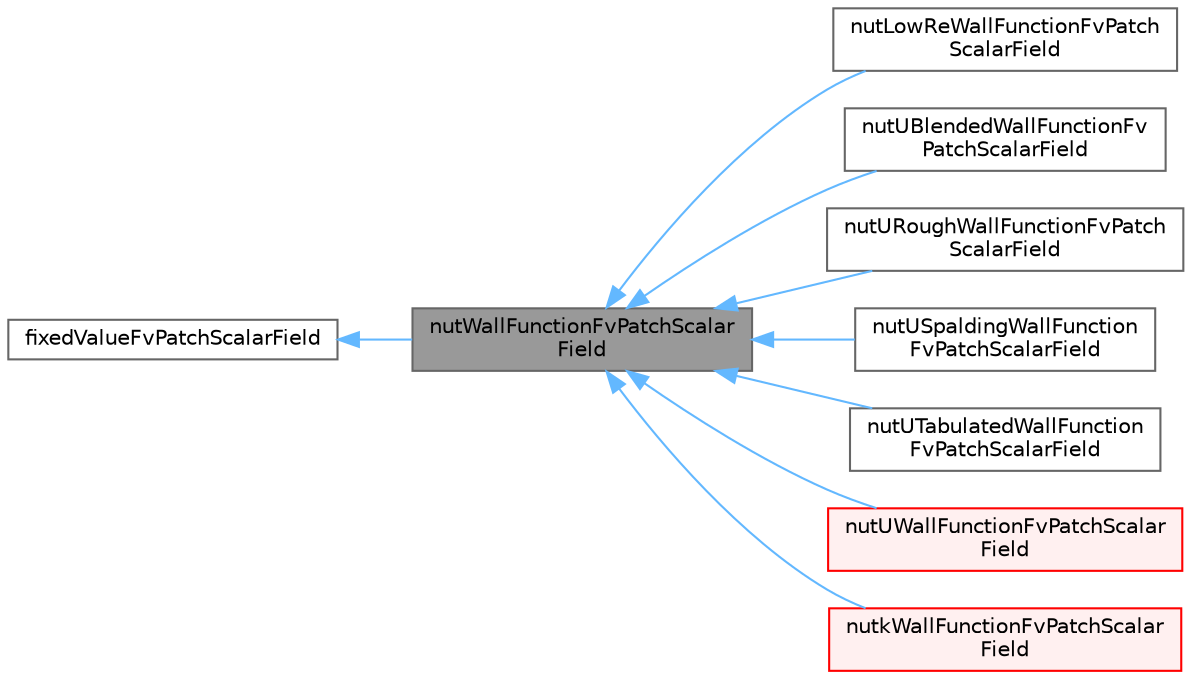 digraph "nutWallFunctionFvPatchScalarField"
{
 // LATEX_PDF_SIZE
  bgcolor="transparent";
  edge [fontname=Helvetica,fontsize=10,labelfontname=Helvetica,labelfontsize=10];
  node [fontname=Helvetica,fontsize=10,shape=box,height=0.2,width=0.4];
  rankdir="LR";
  Node1 [id="Node000001",label="nutWallFunctionFvPatchScalar\lField",height=0.2,width=0.4,color="gray40", fillcolor="grey60", style="filled", fontcolor="black",tooltip="The class nutWallFunction is an abstract base class that hosts  calculation methods and common functi..."];
  Node2 -> Node1 [id="edge1_Node000001_Node000002",dir="back",color="steelblue1",style="solid",tooltip=" "];
  Node2 [id="Node000002",label="fixedValueFvPatchScalarField",height=0.2,width=0.4,color="gray40", fillcolor="white", style="filled",tooltip=" "];
  Node1 -> Node3 [id="edge2_Node000001_Node000003",dir="back",color="steelblue1",style="solid",tooltip=" "];
  Node3 [id="Node000003",label="nutLowReWallFunctionFvPatch\lScalarField",height=0.2,width=0.4,color="gray40", fillcolor="white", style="filled",URL="$classFoam_1_1nutLowReWallFunctionFvPatchScalarField.html",tooltip="This boundary condition provides a simple wrapper around a zero fixed-value condition for the turbule..."];
  Node1 -> Node4 [id="edge3_Node000001_Node000004",dir="back",color="steelblue1",style="solid",tooltip=" "];
  Node4 [id="Node000004",label="nutUBlendedWallFunctionFv\lPatchScalarField",height=0.2,width=0.4,color="gray40", fillcolor="white", style="filled",URL="$classFoam_1_1nutUBlendedWallFunctionFvPatchScalarField.html",tooltip="This boundary condition provides a wall function for the turbulent viscosity (i.e...."];
  Node1 -> Node5 [id="edge4_Node000001_Node000005",dir="back",color="steelblue1",style="solid",tooltip=" "];
  Node5 [id="Node000005",label="nutURoughWallFunctionFvPatch\lScalarField",height=0.2,width=0.4,color="gray40", fillcolor="white", style="filled",URL="$classFoam_1_1nutURoughWallFunctionFvPatchScalarField.html",tooltip="This boundary condition provides a wall function on the turbulent viscosity (i.e. nut) based on veloc..."];
  Node1 -> Node6 [id="edge5_Node000001_Node000006",dir="back",color="steelblue1",style="solid",tooltip=" "];
  Node6 [id="Node000006",label="nutUSpaldingWallFunction\lFvPatchScalarField",height=0.2,width=0.4,color="gray40", fillcolor="white", style="filled",URL="$classFoam_1_1nutUSpaldingWallFunctionFvPatchScalarField.html",tooltip="This boundary condition provides a wall function for the turbulent viscosity (i.e...."];
  Node1 -> Node7 [id="edge6_Node000001_Node000007",dir="back",color="steelblue1",style="solid",tooltip=" "];
  Node7 [id="Node000007",label="nutUTabulatedWallFunction\lFvPatchScalarField",height=0.2,width=0.4,color="gray40", fillcolor="white", style="filled",URL="$classFoam_1_1nutUTabulatedWallFunctionFvPatchScalarField.html",tooltip="This boundary condition provides a wall constraint on the turbulent viscosity (i.e...."];
  Node1 -> Node8 [id="edge7_Node000001_Node000008",dir="back",color="steelblue1",style="solid",tooltip=" "];
  Node8 [id="Node000008",label="nutUWallFunctionFvPatchScalar\lField",height=0.2,width=0.4,color="red", fillcolor="#FFF0F0", style="filled",URL="$classFoam_1_1nutUWallFunctionFvPatchScalarField.html",tooltip="This boundary condition provides a wall function for the turbulent viscosity (i.e...."];
  Node1 -> Node10 [id="edge8_Node000001_Node000010",dir="back",color="steelblue1",style="solid",tooltip=" "];
  Node10 [id="Node000010",label="nutkWallFunctionFvPatchScalar\lField",height=0.2,width=0.4,color="red", fillcolor="#FFF0F0", style="filled",URL="$classFoam_1_1nutkWallFunctionFvPatchScalarField.html",tooltip="This boundary condition provides a wall function for the turbulent viscosity (i.e...."];
}
